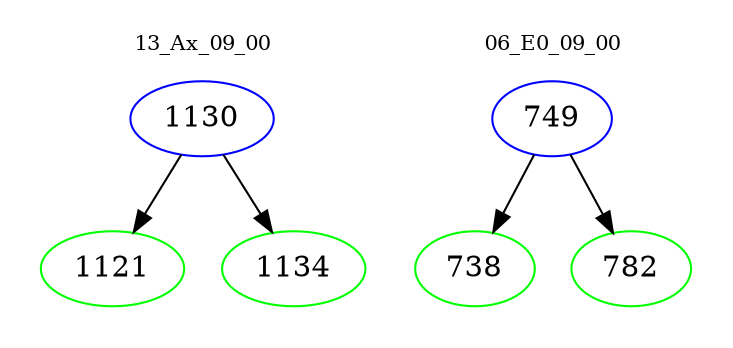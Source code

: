 digraph{
subgraph cluster_0 {
color = white
label = "13_Ax_09_00";
fontsize=10;
T0_1130 [label="1130", color="blue"]
T0_1130 -> T0_1121 [color="black"]
T0_1121 [label="1121", color="green"]
T0_1130 -> T0_1134 [color="black"]
T0_1134 [label="1134", color="green"]
}
subgraph cluster_1 {
color = white
label = "06_E0_09_00";
fontsize=10;
T1_749 [label="749", color="blue"]
T1_749 -> T1_738 [color="black"]
T1_738 [label="738", color="green"]
T1_749 -> T1_782 [color="black"]
T1_782 [label="782", color="green"]
}
}
